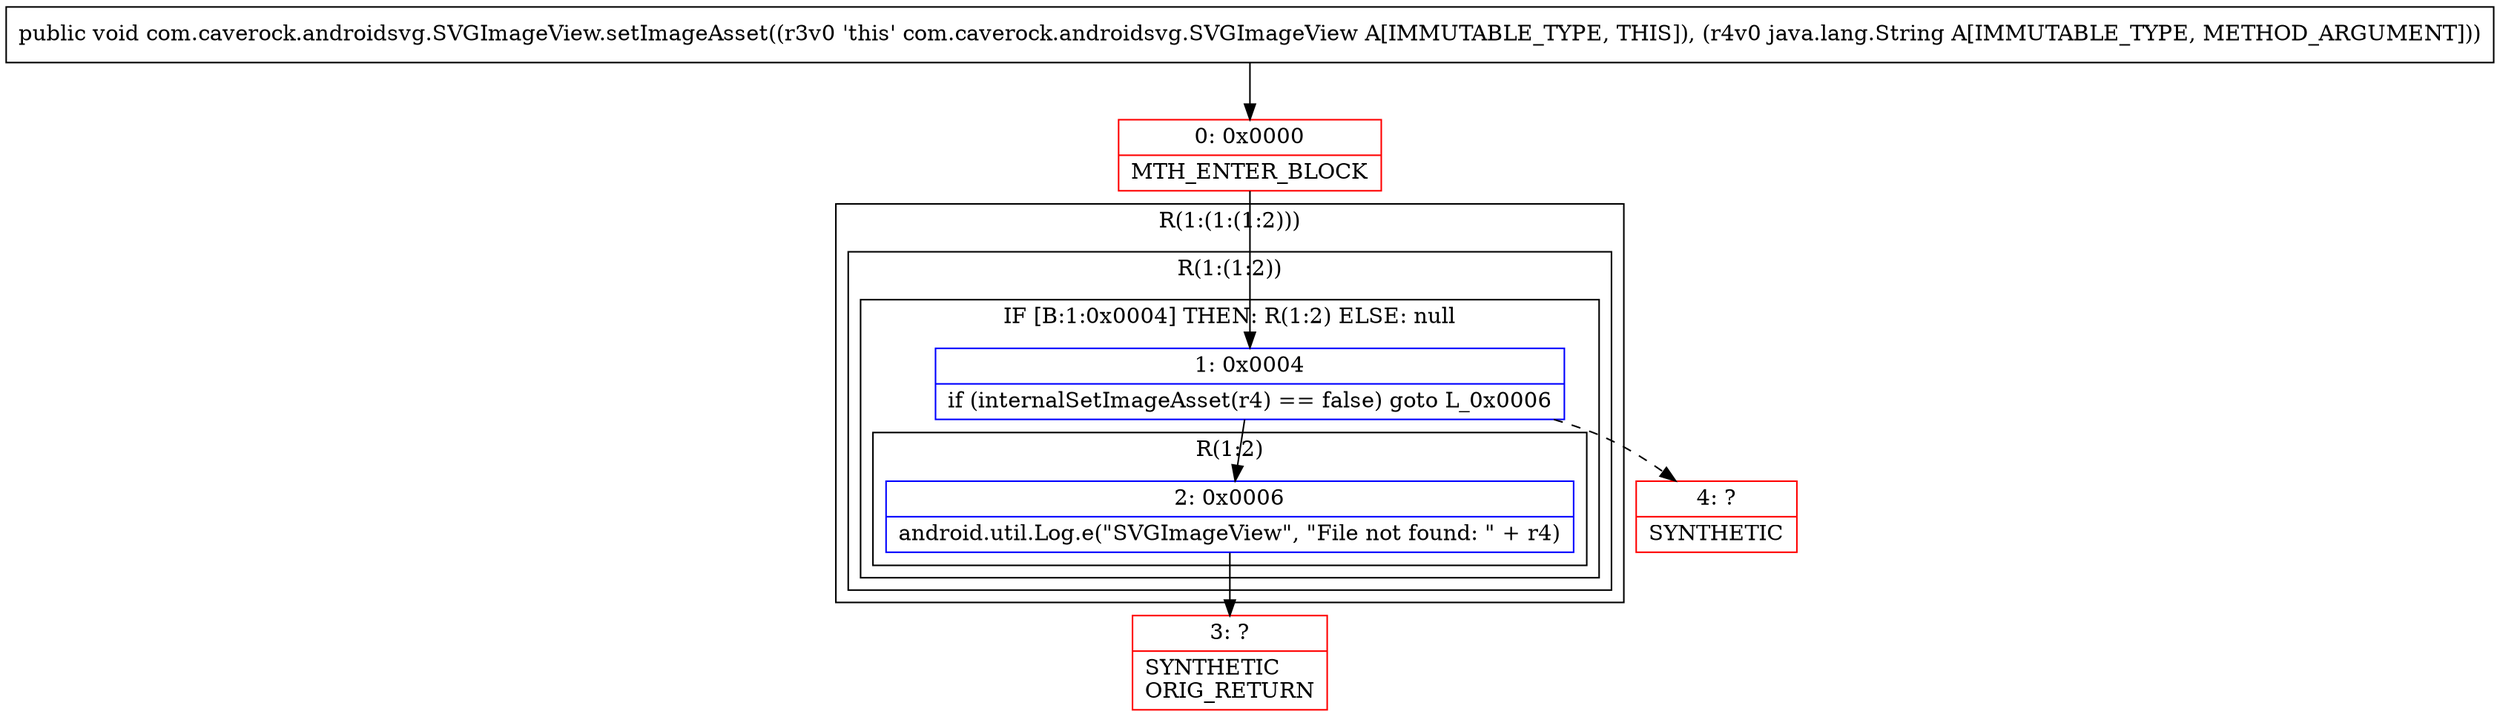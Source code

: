 digraph "CFG forcom.caverock.androidsvg.SVGImageView.setImageAsset(Ljava\/lang\/String;)V" {
subgraph cluster_Region_826264700 {
label = "R(1:(1:(1:2)))";
node [shape=record,color=blue];
subgraph cluster_Region_1817205409 {
label = "R(1:(1:2))";
node [shape=record,color=blue];
subgraph cluster_IfRegion_1319799733 {
label = "IF [B:1:0x0004] THEN: R(1:2) ELSE: null";
node [shape=record,color=blue];
Node_1 [shape=record,label="{1\:\ 0x0004|if (internalSetImageAsset(r4) == false) goto L_0x0006\l}"];
subgraph cluster_Region_1102767877 {
label = "R(1:2)";
node [shape=record,color=blue];
Node_2 [shape=record,label="{2\:\ 0x0006|android.util.Log.e(\"SVGImageView\", \"File not found: \" + r4)\l}"];
}
}
}
}
Node_0 [shape=record,color=red,label="{0\:\ 0x0000|MTH_ENTER_BLOCK\l}"];
Node_3 [shape=record,color=red,label="{3\:\ ?|SYNTHETIC\lORIG_RETURN\l}"];
Node_4 [shape=record,color=red,label="{4\:\ ?|SYNTHETIC\l}"];
MethodNode[shape=record,label="{public void com.caverock.androidsvg.SVGImageView.setImageAsset((r3v0 'this' com.caverock.androidsvg.SVGImageView A[IMMUTABLE_TYPE, THIS]), (r4v0 java.lang.String A[IMMUTABLE_TYPE, METHOD_ARGUMENT])) }"];
MethodNode -> Node_0;
Node_1 -> Node_2;
Node_1 -> Node_4[style=dashed];
Node_2 -> Node_3;
Node_0 -> Node_1;
}

